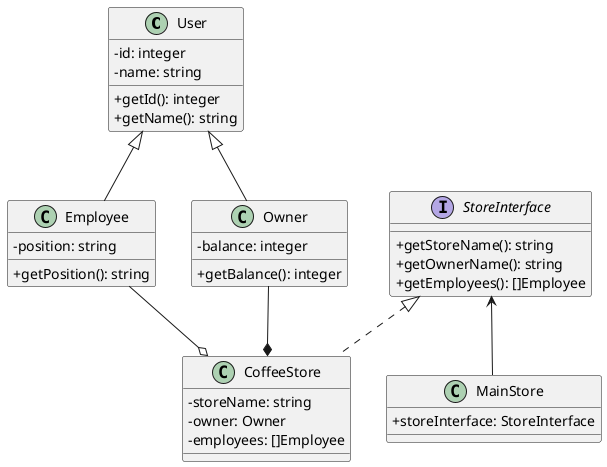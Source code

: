 @startuml Final Example

skinparam classAttributeIconSize 0

class User {
    - id: integer
    - name: string
    + getId(): integer
    + getName(): string
}

class Employee extends User {
    - position: string
    + getPosition(): string
}

interface StoreInterface {
    + getStoreName(): string
    + getOwnerName(): string
    + getEmployees(): []Employee
}

class CoffeeStore implements StoreInterface {
    - storeName: string
    - owner: Owner
    - employees: []Employee
}

class Owner extends User {
    - balance: integer
    + getBalance(): integer
}

Employee --o CoffeeStore
Owner --* CoffeeStore

class MainStore {
    + storeInterface: StoreInterface
}

StoreInterface <-- MainStore

@enduml